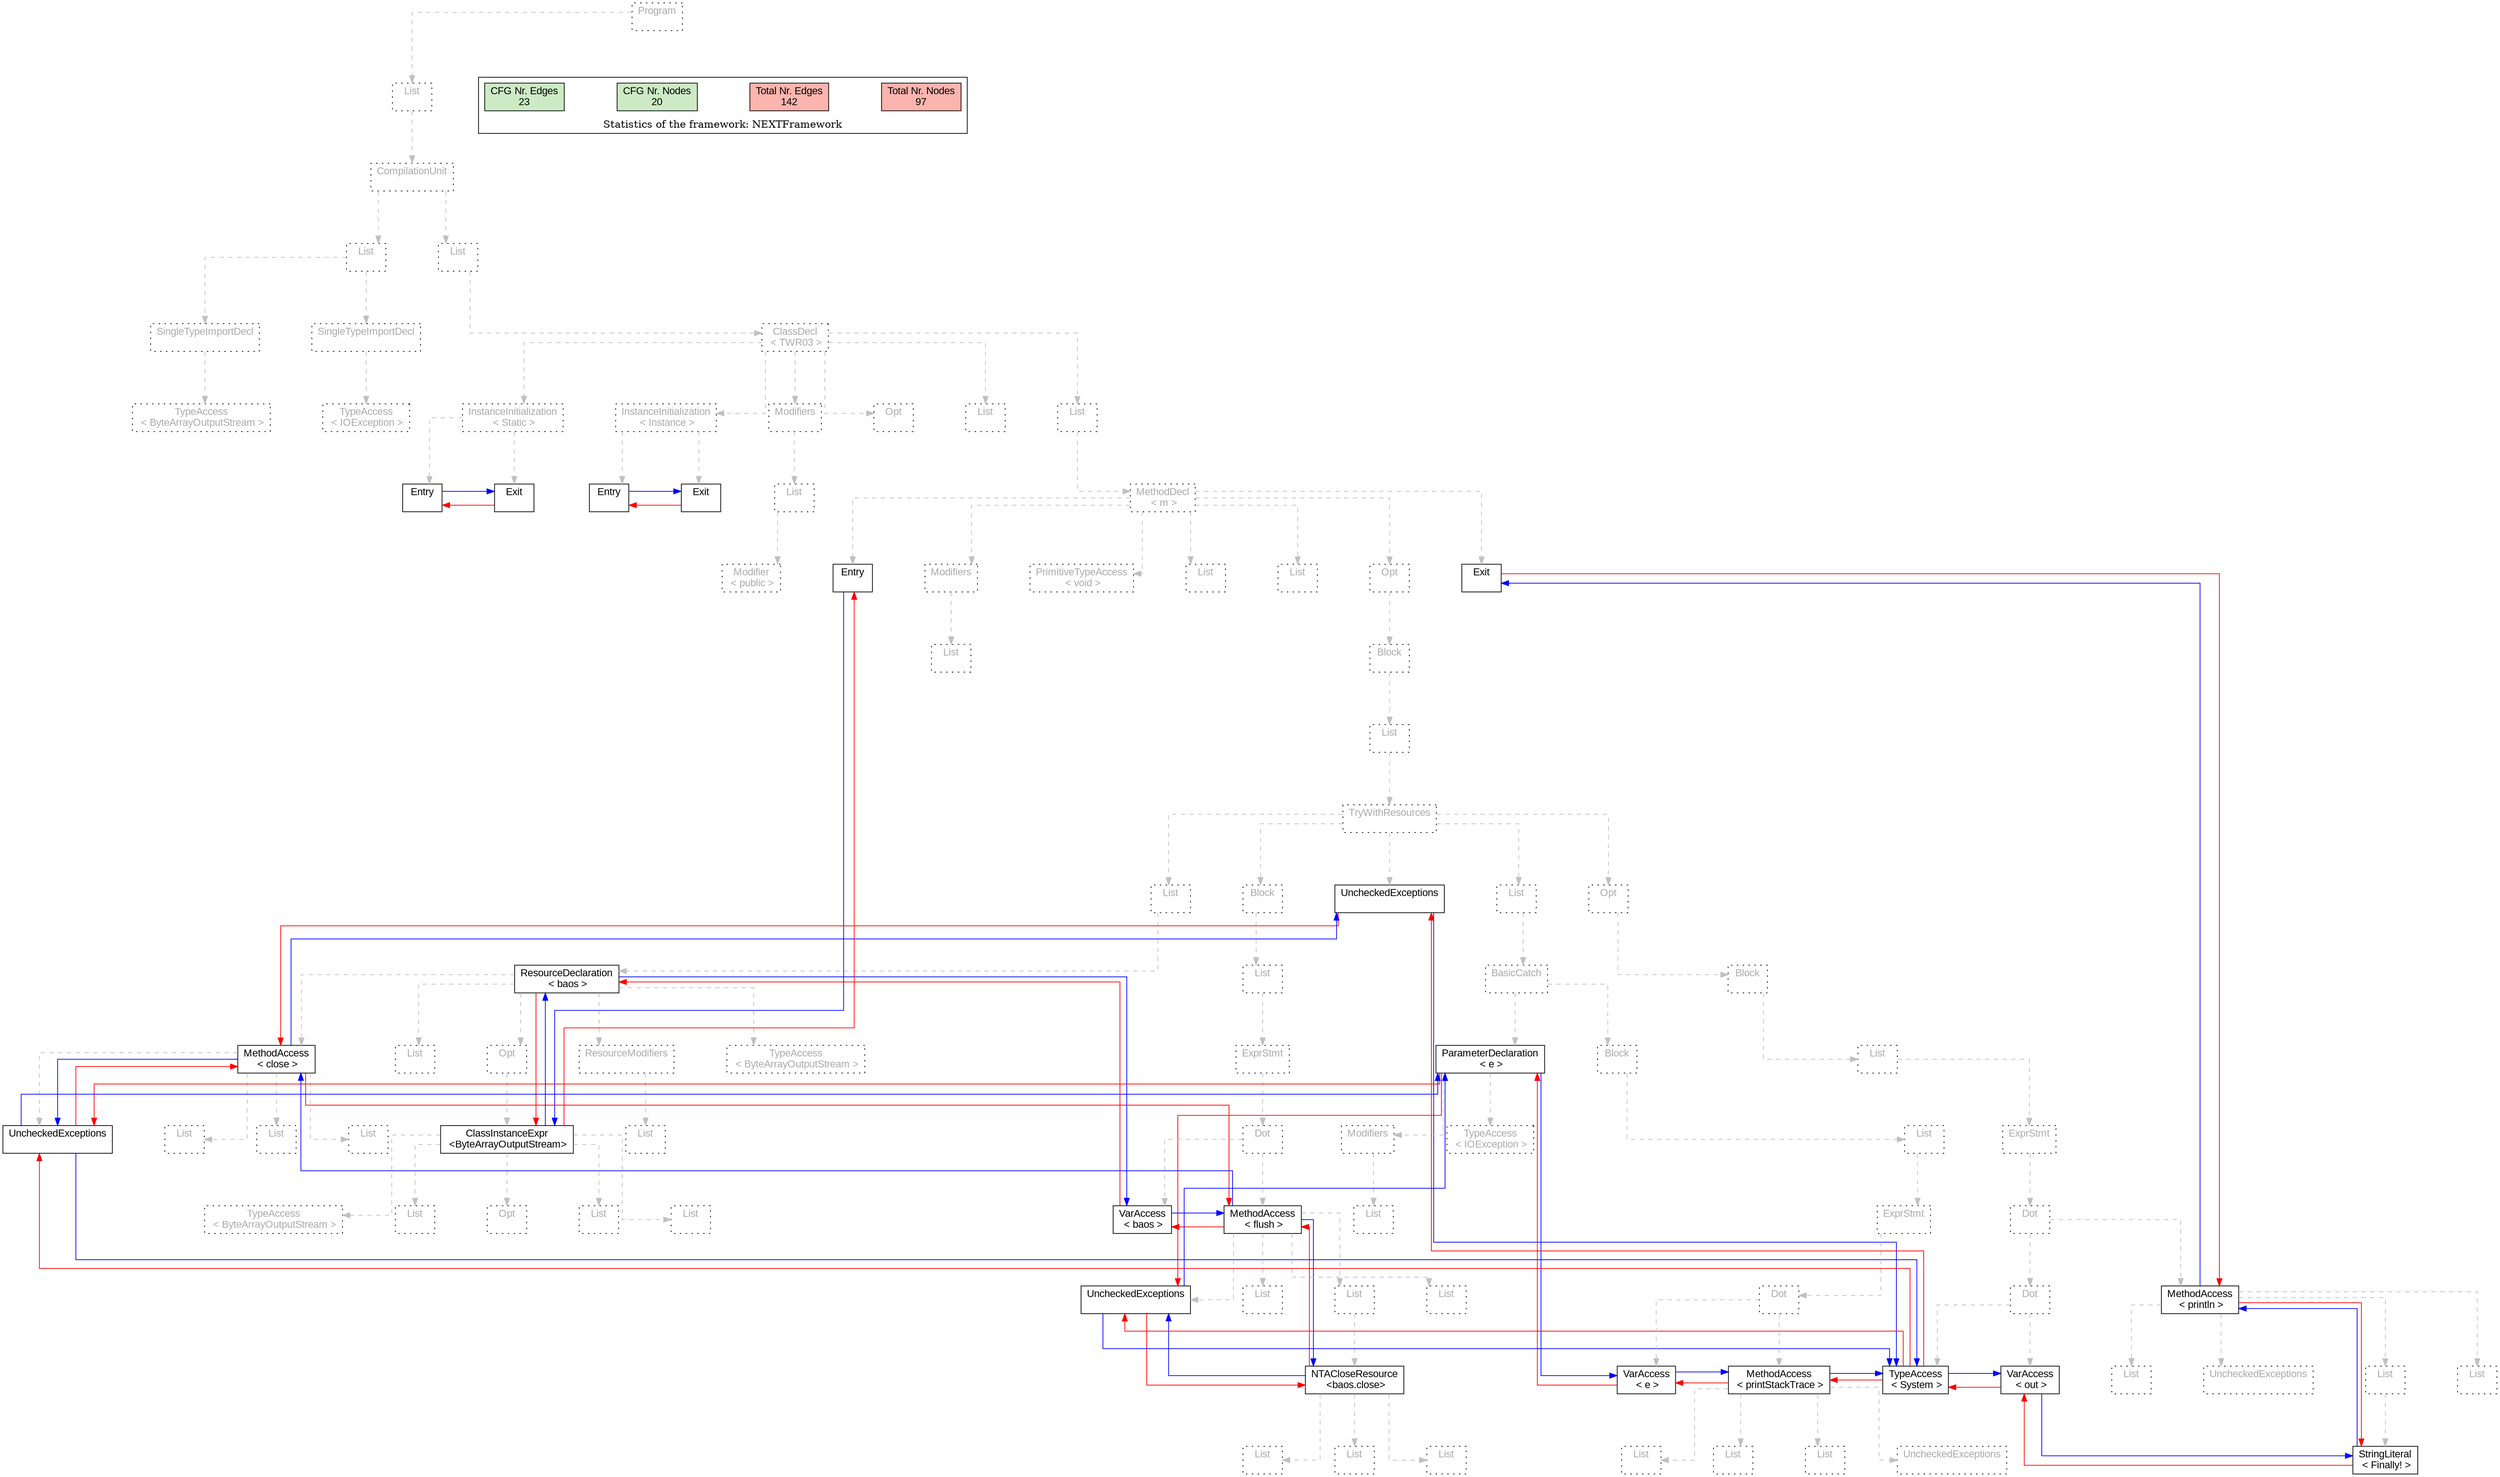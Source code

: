 digraph G {
graph [splines=ortho, nodesep="1", ranksep="1"]
node [shape=rect, fontname=Arial];
{ rank = same; "Program[0]"}
{ rank = same; "List[1]"}
{ rank = same; "CompilationUnit[2]"}
{ rank = same; "List[3]"; "List[8]"}
{ rank = same; "SingleTypeImportDecl[4]"; "SingleTypeImportDecl[6]"; "ClassDecl[9]"}
{ rank = same; "TypeAccess[5]"; "TypeAccess[7]"; "Modifiers[26]"; "Opt[29]"; "List[30]"; "List[31]"; "InstanceInitialization[10]"; "InstanceInitialization[18]"}
{ rank = same; "List[27]"; "MethodDecl[32]"; "Entry[11]"; "Exit[12]"; "Entry[19]"; "Exit[20]"}
{ rank = same; "Modifier[28]"; "Entry[33]"; "Modifiers[34]"; "PrimitiveTypeAccess[36]"; "List[37]"; "List[38]"; "Opt[39]"; "Exit[40]"}
{ rank = same; "List[35]"; "Block[40]"}
{ rank = same; "List[41]"}
{ rank = same; "TryWithResources[42]"}
{ rank = same; "List[43]"; "Block[61]"; "List[75]"; "Opt[91]"; "UncheckedExceptions[105]"}
{ rank = same; "ResourceDeclaration[44]"; "List[62]"; "BasicCatch[76]"; "Block[92]"}
{ rank = same; "List[50]"; "Opt[51]"; "ResourceModifiers[58]"; "TypeAccess[60]"; "MethodAccess[45]"; "ExprStmt[63]"; "ParameterDeclaration[77]"; "Block[81]"; "List[93]"}
{ rank = same; "ClassInstanceExpr[52]"; "List[59]"; "List[47]"; "List[48]"; "List[49]"; "UncheckedExceptions[46]"; "Dot[64]"; "Modifiers[78]"; "TypeAccess[80]"; "List[82]"; "ExprStmt[94]"}
{ rank = same; "TypeAccess[53]"; "List[54]"; "Opt[55]"; "List[56]"; "List[57]"; "VarAccess[65]"; "MethodAccess[66]"; "List[79]"; "ExprStmt[83]"; "Dot[95]"}
{ rank = same; "NTACloseResource[70]"; "VarAccess[85]"; "MethodAccess[86]"; "TypeAccess[97]"; "VarAccess[98]"; "List[101]"; "List[103]"; "List[104]"; "UncheckedExceptions[100]"}
{ rank = same; "List[68]"; "List[69]"; "List[74]"; "UncheckedExceptions[67]"; "Dot[84]"; "Dot[96]"; "MethodAccess[99]"}
{ rank = same; "List[71]"; "List[72]"; "List[73]"; "List[88]"; "List[89]"; "List[90]"; "UncheckedExceptions[87]"; "StringLiteral[102]"}
"Program[0]" [label="Program\n ", style= dotted   fillcolor="#eeeeee" fontcolor="#aaaaaa"  ]
"List[1]" [label="List\n ", style= dotted   fillcolor="#eeeeee" fontcolor="#aaaaaa"  ]
"CompilationUnit[2]" [label="CompilationUnit\n ", style= dotted   fillcolor="#eeeeee" fontcolor="#aaaaaa"  ]
"List[3]" [label="List\n ", style= dotted   fillcolor="#eeeeee" fontcolor="#aaaaaa"  ]
"SingleTypeImportDecl[4]" [label="SingleTypeImportDecl\n ", style= dotted   fillcolor="#eeeeee" fontcolor="#aaaaaa"  ]
"TypeAccess[5]" [label="TypeAccess\n < ByteArrayOutputStream >", style= dotted   fillcolor="#eeeeee" fontcolor="#aaaaaa"  ]
"SingleTypeImportDecl[6]" [label="SingleTypeImportDecl\n ", style= dotted   fillcolor="#eeeeee" fontcolor="#aaaaaa"  ]
"TypeAccess[7]" [label="TypeAccess\n < IOException >", style= dotted   fillcolor="#eeeeee" fontcolor="#aaaaaa"  ]
"List[8]" [label="List\n ", style= dotted   fillcolor="#eeeeee" fontcolor="#aaaaaa"  ]
"ClassDecl[9]" [label="ClassDecl\n < TWR03 >", style= dotted   fillcolor="#eeeeee" fontcolor="#aaaaaa"  ]
"Modifiers[26]" [label="Modifiers\n ", style= dotted   fillcolor="#eeeeee" fontcolor="#aaaaaa"  ]
"List[27]" [label="List\n ", style= dotted   fillcolor="#eeeeee" fontcolor="#aaaaaa"  ]
"Modifier[28]" [label="Modifier\n < public >", style= dotted   fillcolor="#eeeeee" fontcolor="#aaaaaa"  ]
"Opt[29]" [label="Opt\n ", style= dotted   fillcolor="#eeeeee" fontcolor="#aaaaaa"  ]
"List[30]" [label="List\n ", style= dotted   fillcolor="#eeeeee" fontcolor="#aaaaaa"  ]
"List[31]" [label="List\n ", style= dotted   fillcolor="#eeeeee" fontcolor="#aaaaaa"  ]
"MethodDecl[32]" [label="MethodDecl\n < m >", style= dotted   fillcolor="#eeeeee" fontcolor="#aaaaaa"  ]
"Entry[33]" [label="Entry\n ", fillcolor=white   style=filled  ]
"Modifiers[34]" [label="Modifiers\n ", style= dotted   fillcolor="#eeeeee" fontcolor="#aaaaaa"  ]
"List[35]" [label="List\n ", style= dotted   fillcolor="#eeeeee" fontcolor="#aaaaaa"  ]
"PrimitiveTypeAccess[36]" [label="PrimitiveTypeAccess\n < void >", style= dotted   fillcolor="#eeeeee" fontcolor="#aaaaaa"  ]
"List[37]" [label="List\n ", style= dotted   fillcolor="#eeeeee" fontcolor="#aaaaaa"  ]
"List[38]" [label="List\n ", style= dotted   fillcolor="#eeeeee" fontcolor="#aaaaaa"  ]
"Opt[39]" [label="Opt\n ", style= dotted   fillcolor="#eeeeee" fontcolor="#aaaaaa"  ]
"Block[40]" [label="Block\n ", style= dotted   fillcolor="#eeeeee" fontcolor="#aaaaaa"  ]
"List[41]" [label="List\n ", style= dotted   fillcolor="#eeeeee" fontcolor="#aaaaaa"  ]
"TryWithResources[42]" [label="TryWithResources\n ", style= dotted   fillcolor="#eeeeee" fontcolor="#aaaaaa"  ]
"List[43]" [label="List\n ", style= dotted   fillcolor="#eeeeee" fontcolor="#aaaaaa"  ]
"ResourceDeclaration[44]" [label="ResourceDeclaration\n < baos >", fillcolor=white   style=filled  ]
"List[50]" [label="List\n ", style= dotted   fillcolor="#eeeeee" fontcolor="#aaaaaa"  ]
"Opt[51]" [label="Opt\n ", style= dotted   fillcolor="#eeeeee" fontcolor="#aaaaaa"  ]
"ClassInstanceExpr[52]" [label="ClassInstanceExpr\n <ByteArrayOutputStream>", fillcolor=white   style=filled  ]
"TypeAccess[53]" [label="TypeAccess\n < ByteArrayOutputStream >", style= dotted   fillcolor="#eeeeee" fontcolor="#aaaaaa"  ]
"List[54]" [label="List\n ", style= dotted   fillcolor="#eeeeee" fontcolor="#aaaaaa"  ]
"Opt[55]" [label="Opt\n ", style= dotted   fillcolor="#eeeeee" fontcolor="#aaaaaa"  ]
"List[56]" [label="List\n ", style= dotted   fillcolor="#eeeeee" fontcolor="#aaaaaa"  ]
"List[57]" [label="List\n ", style= dotted   fillcolor="#eeeeee" fontcolor="#aaaaaa"  ]
"ResourceModifiers[58]" [label="ResourceModifiers\n ", style= dotted   fillcolor="#eeeeee" fontcolor="#aaaaaa"  ]
"List[59]" [label="List\n ", style= dotted   fillcolor="#eeeeee" fontcolor="#aaaaaa"  ]
"TypeAccess[60]" [label="TypeAccess\n < ByteArrayOutputStream >", style= dotted   fillcolor="#eeeeee" fontcolor="#aaaaaa"  ]
"MethodAccess[45]" [label="MethodAccess\n < close >", fillcolor=white   style=filled  ]
"List[47]" [label="List\n ", style= dotted   fillcolor="#eeeeee" fontcolor="#aaaaaa"  ]
"List[48]" [label="List\n ", style= dotted   fillcolor="#eeeeee" fontcolor="#aaaaaa"  ]
"List[49]" [label="List\n ", style= dotted   fillcolor="#eeeeee" fontcolor="#aaaaaa"  ]
"UncheckedExceptions[46]" [label="UncheckedExceptions\n ", fillcolor=white   style=filled  ]
"Block[61]" [label="Block\n ", style= dotted   fillcolor="#eeeeee" fontcolor="#aaaaaa"  ]
"List[62]" [label="List\n ", style= dotted   fillcolor="#eeeeee" fontcolor="#aaaaaa"  ]
"ExprStmt[63]" [label="ExprStmt\n ", style= dotted   fillcolor="#eeeeee" fontcolor="#aaaaaa"  ]
"Dot[64]" [label="Dot\n ", style= dotted   fillcolor="#eeeeee" fontcolor="#aaaaaa"  ]
"VarAccess[65]" [label="VarAccess\n < baos >", fillcolor=white   style=filled  ]
"MethodAccess[66]" [label="MethodAccess\n < flush >", fillcolor=white   style=filled  ]
"List[68]" [label="List\n ", style= dotted   fillcolor="#eeeeee" fontcolor="#aaaaaa"  ]
"List[69]" [label="List\n ", style= dotted   fillcolor="#eeeeee" fontcolor="#aaaaaa"  ]
"NTACloseResource[70]" [label="NTACloseResource\n <baos.close>", fillcolor=white   style=filled  ]
"List[71]" [label="List\n ", style= dotted   fillcolor="#eeeeee" fontcolor="#aaaaaa"  ]
"List[72]" [label="List\n ", style= dotted   fillcolor="#eeeeee" fontcolor="#aaaaaa"  ]
"List[73]" [label="List\n ", style= dotted   fillcolor="#eeeeee" fontcolor="#aaaaaa"  ]
"List[74]" [label="List\n ", style= dotted   fillcolor="#eeeeee" fontcolor="#aaaaaa"  ]
"UncheckedExceptions[67]" [label="UncheckedExceptions\n ", fillcolor=white   style=filled  ]
"List[75]" [label="List\n ", style= dotted   fillcolor="#eeeeee" fontcolor="#aaaaaa"  ]
"BasicCatch[76]" [label="BasicCatch\n ", style= dotted   fillcolor="#eeeeee" fontcolor="#aaaaaa"  ]
"ParameterDeclaration[77]" [label="ParameterDeclaration\n < e >", fillcolor=white   style=filled  ]
"Modifiers[78]" [label="Modifiers\n ", style= dotted   fillcolor="#eeeeee" fontcolor="#aaaaaa"  ]
"List[79]" [label="List\n ", style= dotted   fillcolor="#eeeeee" fontcolor="#aaaaaa"  ]
"TypeAccess[80]" [label="TypeAccess\n < IOException >", style= dotted   fillcolor="#eeeeee" fontcolor="#aaaaaa"  ]
"Block[81]" [label="Block\n ", style= dotted   fillcolor="#eeeeee" fontcolor="#aaaaaa"  ]
"List[82]" [label="List\n ", style= dotted   fillcolor="#eeeeee" fontcolor="#aaaaaa"  ]
"ExprStmt[83]" [label="ExprStmt\n ", style= dotted   fillcolor="#eeeeee" fontcolor="#aaaaaa"  ]
"Dot[84]" [label="Dot\n ", style= dotted   fillcolor="#eeeeee" fontcolor="#aaaaaa"  ]
"VarAccess[85]" [label="VarAccess\n < e >", fillcolor=white   style=filled  ]
"MethodAccess[86]" [label="MethodAccess\n < printStackTrace >", fillcolor=white   style=filled  ]
"List[88]" [label="List\n ", style= dotted   fillcolor="#eeeeee" fontcolor="#aaaaaa"  ]
"List[89]" [label="List\n ", style= dotted   fillcolor="#eeeeee" fontcolor="#aaaaaa"  ]
"List[90]" [label="List\n ", style= dotted   fillcolor="#eeeeee" fontcolor="#aaaaaa"  ]
"UncheckedExceptions[87]" [label="UncheckedExceptions\n ", style= dotted   fillcolor="#eeeeee" fontcolor="#aaaaaa"  ]
"Opt[91]" [label="Opt\n ", style= dotted   fillcolor="#eeeeee" fontcolor="#aaaaaa"  ]
"Block[92]" [label="Block\n ", style= dotted   fillcolor="#eeeeee" fontcolor="#aaaaaa"  ]
"List[93]" [label="List\n ", style= dotted   fillcolor="#eeeeee" fontcolor="#aaaaaa"  ]
"ExprStmt[94]" [label="ExprStmt\n ", style= dotted   fillcolor="#eeeeee" fontcolor="#aaaaaa"  ]
"Dot[95]" [label="Dot\n ", style= dotted   fillcolor="#eeeeee" fontcolor="#aaaaaa"  ]
"Dot[96]" [label="Dot\n ", style= dotted   fillcolor="#eeeeee" fontcolor="#aaaaaa"  ]
"TypeAccess[97]" [label="TypeAccess\n < System >", fillcolor=white   style=filled  ]
"VarAccess[98]" [label="VarAccess\n < out >", fillcolor=white   style=filled  ]
"MethodAccess[99]" [label="MethodAccess\n < println >", fillcolor=white   style=filled  ]
"List[101]" [label="List\n ", style= dotted   fillcolor="#eeeeee" fontcolor="#aaaaaa"  ]
"StringLiteral[102]" [label="StringLiteral\n < Finally! >", fillcolor=white   style=filled  ]
"List[103]" [label="List\n ", style= dotted   fillcolor="#eeeeee" fontcolor="#aaaaaa"  ]
"List[104]" [label="List\n ", style= dotted   fillcolor="#eeeeee" fontcolor="#aaaaaa"  ]
"UncheckedExceptions[100]" [label="UncheckedExceptions\n ", style= dotted   fillcolor="#eeeeee" fontcolor="#aaaaaa"  ]
"UncheckedExceptions[105]" [label="UncheckedExceptions\n ", fillcolor=white   style=filled  ]
"Exit[40]" [label="Exit\n ", fillcolor=white   style=filled  ]
"InstanceInitialization[10]" [label="InstanceInitialization\n < Instance >", style= dotted   fillcolor="#eeeeee" fontcolor="#aaaaaa"  ]
"Entry[11]" [label="Entry\n ", fillcolor=white   style=filled  ]
"Exit[12]" [label="Exit\n ", fillcolor=white   style=filled  ]
"InstanceInitialization[18]" [label="InstanceInitialization\n < Static >", style= dotted   fillcolor="#eeeeee" fontcolor="#aaaaaa"  ]
"Entry[19]" [label="Entry\n ", fillcolor=white   style=filled  ]
"Exit[20]" [label="Exit\n ", fillcolor=white   style=filled  ]
"SingleTypeImportDecl[4]" -> "TypeAccess[5]" [style=dashed, color=gray]
"List[3]" -> "SingleTypeImportDecl[4]" [style=dashed, color=gray]
"SingleTypeImportDecl[6]" -> "TypeAccess[7]" [style=dashed, color=gray]
"List[3]" -> "SingleTypeImportDecl[6]" [style=dashed, color=gray]
"CompilationUnit[2]" -> "List[3]" [style=dashed, color=gray]
"List[27]" -> "Modifier[28]" [style=dashed, color=gray]
"Modifiers[26]" -> "List[27]" [style=dashed, color=gray]
"ClassDecl[9]" -> "Modifiers[26]" [style=dashed, color=gray]
"ClassDecl[9]" -> "Opt[29]" [style=dashed, color=gray]
"ClassDecl[9]" -> "List[30]" [style=dashed, color=gray]
"MethodDecl[32]" -> "Entry[33]" [style=dashed, color=gray]
"Modifiers[34]" -> "List[35]" [style=dashed, color=gray]
"MethodDecl[32]" -> "Modifiers[34]" [style=dashed, color=gray]
"MethodDecl[32]" -> "PrimitiveTypeAccess[36]" [style=dashed, color=gray]
"MethodDecl[32]" -> "List[37]" [style=dashed, color=gray]
"MethodDecl[32]" -> "List[38]" [style=dashed, color=gray]
"ResourceDeclaration[44]" -> "List[50]" [style=dashed, color=gray]
"ClassInstanceExpr[52]" -> "TypeAccess[53]" [style=dashed, color=gray]
"ClassInstanceExpr[52]" -> "List[54]" [style=dashed, color=gray]
"ClassInstanceExpr[52]" -> "Opt[55]" [style=dashed, color=gray]
"ClassInstanceExpr[52]" -> "List[56]" [style=dashed, color=gray]
"ClassInstanceExpr[52]" -> "List[57]" [style=dashed, color=gray]
"Opt[51]" -> "ClassInstanceExpr[52]" [style=dashed, color=gray]
"ResourceDeclaration[44]" -> "Opt[51]" [style=dashed, color=gray]
"ResourceModifiers[58]" -> "List[59]" [style=dashed, color=gray]
"ResourceDeclaration[44]" -> "ResourceModifiers[58]" [style=dashed, color=gray]
"ResourceDeclaration[44]" -> "TypeAccess[60]" [style=dashed, color=gray]
"MethodAccess[45]" -> "List[47]" [style=dashed, color=gray]
"MethodAccess[45]" -> "List[48]" [style=dashed, color=gray]
"MethodAccess[45]" -> "List[49]" [style=dashed, color=gray]
"MethodAccess[45]" -> "UncheckedExceptions[46]" [style=dashed, color=gray]
"ResourceDeclaration[44]" -> "MethodAccess[45]" [style=dashed, color=gray]
"List[43]" -> "ResourceDeclaration[44]" [style=dashed, color=gray]
"TryWithResources[42]" -> "List[43]" [style=dashed, color=gray]
"Dot[64]" -> "VarAccess[65]" [style=dashed, color=gray]
"MethodAccess[66]" -> "List[68]" [style=dashed, color=gray]
"NTACloseResource[70]" -> "List[71]" [style=dashed, color=gray]
"NTACloseResource[70]" -> "List[72]" [style=dashed, color=gray]
"NTACloseResource[70]" -> "List[73]" [style=dashed, color=gray]
"List[69]" -> "NTACloseResource[70]" [style=dashed, color=gray]
"MethodAccess[66]" -> "List[69]" [style=dashed, color=gray]
"MethodAccess[66]" -> "List[74]" [style=dashed, color=gray]
"MethodAccess[66]" -> "UncheckedExceptions[67]" [style=dashed, color=gray]
"Dot[64]" -> "MethodAccess[66]" [style=dashed, color=gray]
"ExprStmt[63]" -> "Dot[64]" [style=dashed, color=gray]
"List[62]" -> "ExprStmt[63]" [style=dashed, color=gray]
"Block[61]" -> "List[62]" [style=dashed, color=gray]
"TryWithResources[42]" -> "Block[61]" [style=dashed, color=gray]
"Modifiers[78]" -> "List[79]" [style=dashed, color=gray]
"ParameterDeclaration[77]" -> "Modifiers[78]" [style=dashed, color=gray]
"ParameterDeclaration[77]" -> "TypeAccess[80]" [style=dashed, color=gray]
"BasicCatch[76]" -> "ParameterDeclaration[77]" [style=dashed, color=gray]
"Dot[84]" -> "VarAccess[85]" [style=dashed, color=gray]
"MethodAccess[86]" -> "List[88]" [style=dashed, color=gray]
"MethodAccess[86]" -> "List[89]" [style=dashed, color=gray]
"MethodAccess[86]" -> "List[90]" [style=dashed, color=gray]
"MethodAccess[86]" -> "UncheckedExceptions[87]" [style=dashed, color=gray]
"Dot[84]" -> "MethodAccess[86]" [style=dashed, color=gray]
"ExprStmt[83]" -> "Dot[84]" [style=dashed, color=gray]
"List[82]" -> "ExprStmt[83]" [style=dashed, color=gray]
"Block[81]" -> "List[82]" [style=dashed, color=gray]
"BasicCatch[76]" -> "Block[81]" [style=dashed, color=gray]
"List[75]" -> "BasicCatch[76]" [style=dashed, color=gray]
"TryWithResources[42]" -> "List[75]" [style=dashed, color=gray]
"Dot[96]" -> "TypeAccess[97]" [style=dashed, color=gray]
"Dot[96]" -> "VarAccess[98]" [style=dashed, color=gray]
"Dot[95]" -> "Dot[96]" [style=dashed, color=gray]
"List[101]" -> "StringLiteral[102]" [style=dashed, color=gray]
"MethodAccess[99]" -> "List[101]" [style=dashed, color=gray]
"MethodAccess[99]" -> "List[103]" [style=dashed, color=gray]
"MethodAccess[99]" -> "List[104]" [style=dashed, color=gray]
"MethodAccess[99]" -> "UncheckedExceptions[100]" [style=dashed, color=gray]
"Dot[95]" -> "MethodAccess[99]" [style=dashed, color=gray]
"ExprStmt[94]" -> "Dot[95]" [style=dashed, color=gray]
"List[93]" -> "ExprStmt[94]" [style=dashed, color=gray]
"Block[92]" -> "List[93]" [style=dashed, color=gray]
"Opt[91]" -> "Block[92]" [style=dashed, color=gray]
"TryWithResources[42]" -> "Opt[91]" [style=dashed, color=gray]
"TryWithResources[42]" -> "UncheckedExceptions[105]" [style=dashed, color=gray]
"List[41]" -> "TryWithResources[42]" [style=dashed, color=gray]
"Block[40]" -> "List[41]" [style=dashed, color=gray]
"Opt[39]" -> "Block[40]" [style=dashed, color=gray]
"MethodDecl[32]" -> "Opt[39]" [style=dashed, color=gray]
"MethodDecl[32]" -> "Exit[40]" [style=dashed, color=gray]
"List[31]" -> "MethodDecl[32]" [style=dashed, color=gray]
"ClassDecl[9]" -> "List[31]" [style=dashed, color=gray]
"InstanceInitialization[10]" -> "Entry[11]" [style=dashed, color=gray]
"InstanceInitialization[10]" -> "Exit[12]" [style=dashed, color=gray]
"InstanceInitialization[18]" -> "Entry[19]" [style=dashed, color=gray]
"InstanceInitialization[18]" -> "Exit[20]" [style=dashed, color=gray]
"ClassDecl[9]" -> "InstanceInitialization[10]" [style=dashed, color=gray]
"ClassDecl[9]" -> "InstanceInitialization[18]" [style=dashed, color=gray]
"List[8]" -> "ClassDecl[9]" [style=dashed, color=gray]
"CompilationUnit[2]" -> "List[8]" [style=dashed, color=gray]
"List[1]" -> "CompilationUnit[2]" [style=dashed, color=gray]
"Program[0]" -> "List[1]" [style=dashed, color=gray]
"Exit[20]" -> "Entry[19]" [color=red, constraint=false]
"Entry[19]" -> "Exit[20]" [color=blue, constraint=false, xlabel=" "] 
"Exit[12]" -> "Entry[11]" [color=red, constraint=false]
"Entry[11]" -> "Exit[12]" [color=blue, constraint=false, xlabel=" "] 
"Exit[40]" -> "MethodAccess[99]" [color=red, constraint=false]
"MethodAccess[99]" -> "Exit[40]" [color=blue, constraint=false, xlabel=" "] 
"MethodAccess[99]" -> "StringLiteral[102]" [color=red, constraint=false]
"StringLiteral[102]" -> "MethodAccess[99]" [color=blue, constraint=false, xlabel=" "] 
"StringLiteral[102]" -> "VarAccess[98]" [color=red, constraint=false]
"VarAccess[98]" -> "StringLiteral[102]" [color=blue, constraint=false, xlabel=" "] 
"VarAccess[98]" -> "TypeAccess[97]" [color=red, constraint=false]
"TypeAccess[97]" -> "VarAccess[98]" [color=blue, constraint=false, xlabel=" "] 
"TypeAccess[97]" -> "UncheckedExceptions[105]" [color=red, constraint=false]
"TypeAccess[97]" -> "UncheckedExceptions[46]" [color=red, constraint=false]
"TypeAccess[97]" -> "UncheckedExceptions[67]" [color=red, constraint=false]
"TypeAccess[97]" -> "MethodAccess[86]" [color=red, constraint=false]
"UncheckedExceptions[105]" -> "TypeAccess[97]" [color=blue, constraint=false, xlabel=" "] 
"UncheckedExceptions[105]" -> "MethodAccess[45]" [color=red, constraint=false]
"MethodAccess[86]" -> "TypeAccess[97]" [color=blue, constraint=false, xlabel=" "] 
"MethodAccess[86]" -> "VarAccess[85]" [color=red, constraint=false]
"VarAccess[85]" -> "MethodAccess[86]" [color=blue, constraint=false, xlabel=" "] 
"VarAccess[85]" -> "ParameterDeclaration[77]" [color=red, constraint=false]
"ParameterDeclaration[77]" -> "VarAccess[85]" [color=blue, constraint=false, xlabel=" "] 
"ParameterDeclaration[77]" -> "UncheckedExceptions[46]" [color=red, constraint=false]
"ParameterDeclaration[77]" -> "UncheckedExceptions[67]" [color=red, constraint=false]
"UncheckedExceptions[46]" -> "ParameterDeclaration[77]" [color=blue, constraint=false, xlabel=" "] 
"UncheckedExceptions[46]" -> "TypeAccess[97]" [color=blue, constraint=false, xlabel=" "] 
"UncheckedExceptions[46]" -> "MethodAccess[45]" [color=red, constraint=false]
"MethodAccess[45]" -> "UncheckedExceptions[105]" [color=blue, constraint=false, xlabel=" "] 
"MethodAccess[45]" -> "UncheckedExceptions[46]" [color=blue, constraint=false, xlabel=" "] 
"MethodAccess[45]" -> "MethodAccess[66]" [color=red, constraint=false]
"UncheckedExceptions[67]" -> "ParameterDeclaration[77]" [color=blue, constraint=false, xlabel=" "] 
"UncheckedExceptions[67]" -> "TypeAccess[97]" [color=blue, constraint=false, xlabel=" "] 
"UncheckedExceptions[67]" -> "NTACloseResource[70]" [color=red, constraint=false]
"NTACloseResource[70]" -> "UncheckedExceptions[67]" [color=blue, constraint=false, xlabel=" "] 
"NTACloseResource[70]" -> "MethodAccess[66]" [color=red, constraint=false]
"MethodAccess[66]" -> "MethodAccess[45]" [color=blue, constraint=false, xlabel=" "] 
"MethodAccess[66]" -> "NTACloseResource[70]" [color=blue, constraint=false, xlabel=" "] 
"MethodAccess[66]" -> "VarAccess[65]" [color=red, constraint=false]
"VarAccess[65]" -> "MethodAccess[66]" [color=blue, constraint=false, xlabel=" "] 
"VarAccess[65]" -> "ResourceDeclaration[44]" [color=red, constraint=false]
"ResourceDeclaration[44]" -> "VarAccess[65]" [color=blue, constraint=false, xlabel=" "] 
"ResourceDeclaration[44]" -> "ClassInstanceExpr[52]" [color=red, constraint=false]
"ClassInstanceExpr[52]" -> "ResourceDeclaration[44]" [color=blue, constraint=false, xlabel=" "] 
"ClassInstanceExpr[52]" -> "Entry[33]" [color=red, constraint=false]
"Entry[33]" -> "ClassInstanceExpr[52]" [color=blue, constraint=false, xlabel=" "] 
"List[3]" -> "List[8]" [style=invis]
"SingleTypeImportDecl[4]" -> "SingleTypeImportDecl[6]" [style=invis]
"InstanceInitialization[18]" -> "InstanceInitialization[10]" -> "Modifiers[26]" -> "Opt[29]" -> "List[30]" -> "List[31]" [style=invis]
"Entry[33]" -> "Modifiers[34]" -> "PrimitiveTypeAccess[36]" -> "List[37]" -> "List[38]" -> "Opt[39]" -> "Exit[40]" [style=invis]
"List[43]" -> "Block[61]" -> "List[75]" -> "Opt[91]" [style=invis]
"List[50]" -> "Opt[51]" -> "ResourceModifiers[58]" -> "TypeAccess[60]" [style=invis]
"TypeAccess[53]" -> "List[54]" -> "Opt[55]" [style=invis]
"VarAccess[65]" -> "MethodAccess[66]" [style=invis]
"ParameterDeclaration[77]" -> "Block[81]" [style=invis]
"Modifiers[78]" -> "TypeAccess[80]" [style=invis]
"VarAccess[85]" -> "MethodAccess[86]" [style=invis]
"Dot[96]" -> "MethodAccess[99]" [style=invis]
"TypeAccess[97]" -> "VarAccess[98]" [style=invis]
"Entry[11]" -> "Exit[12]" [style=invis]
"Entry[19]" -> "Exit[20]" [style=invis]

subgraph cluster_legend {
{node [style=filled, fillcolor=1, colorscheme="pastel13"]
Nodes [label="Total Nr. Nodes
97", fillcolor=1]
Edges [label="Total Nr. Edges
142", fillcolor=1]
NodesCFG [label="CFG Nr. Nodes
20", fillcolor=3]
EdgesCFG [label="CFG Nr. Edges
23", fillcolor=3]
Nodes-> "Program[0]" -> NodesCFG  [style="invis"]
Edges -> "Program[0]" ->EdgesCFG [style="invis"]}
label = "Statistics of the framework: NEXTFramework"
style="solid"
ranksep=0.05
nodesep=0.01
labelloc = b
len=2
}}